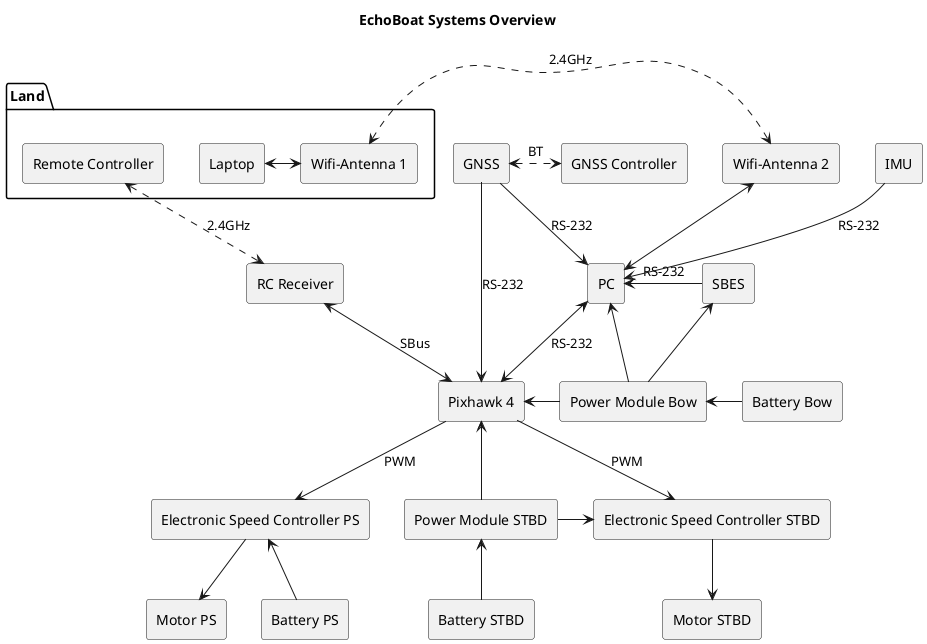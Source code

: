 @startuml
title "EchoBoat Systems Overview"
skinparam componentStyle rectangle

component "Pixhawk 4" as PH
component "PC"
component "SBES"
component "GNSS"
component "GNSS Controller" as GNSSC
component "IMU"
component "Power Module STBD" as PMstbd
component "Power Module Bow" as PMbow
component "Battery PS"
component "Battery STBD"
component "Battery Bow"
component "Electronic Speed Controller PS" as ESCps
component "Electronic Speed Controller STBD" as ESCstbd
component "Motor PS"
component "Motor STBD"
component "RC Receiver" as RCtrans

package "Land"{
    component "Remote Controller" as RC
    component "Laptop"
    component "Wifi-Antenna 1" as Wifi1
}

component "Wifi-Antenna 2" as Wifi2

RCtrans <-right-> PH :SBus
RC <.down.> RCtrans :2.4GHz

Wifi1 <-left-> [Laptop]
Wifi1 <.> Wifi2 :2.4GHz
Wifi2 <-down-> PC

PH <-right- PMbow

PMbow <- [Battery Bow]
PH <-down- PMstbd
PMstbd <-down- [Battery STBD]


PH <-up-> [PC] :RS-232

[SBES] -left-> [PC] :RS-232
[SBES] <-down- [PMbow]
[PC] <-down- [PMbow]

[PC] <-up- IMU :RS-232

PH <-up- [GNSS] :RS-232
[GNSS] -down-> [PC] :RS-232
[GNSS] <.> GNSSC :BT

PH -down-> ESCps :PWM
PH -down-> ESCstbd :PWM

ESCps <-down- [Battery PS]
ESCstbd <-left- [PMstbd]

[Motor PS] <-up- ESCps
[Motor STBD] <-up- ESCstbd

@enduml